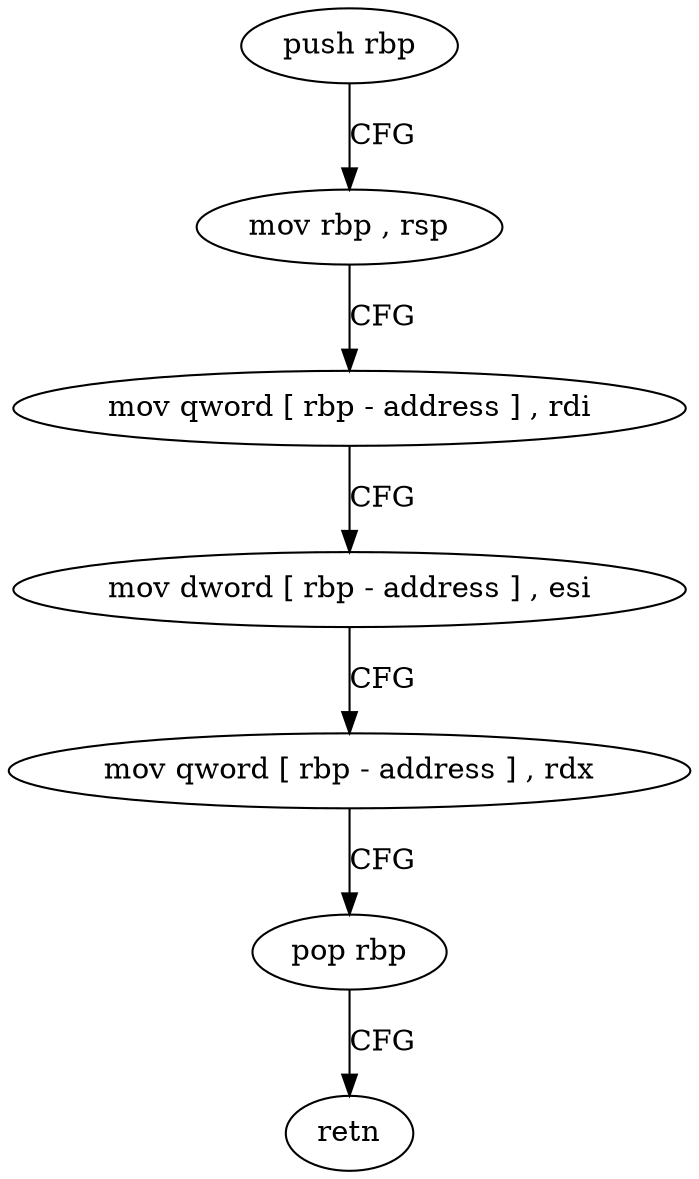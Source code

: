 digraph "func" {
"4238784" [label = "push rbp" ]
"4238785" [label = "mov rbp , rsp" ]
"4238788" [label = "mov qword [ rbp - address ] , rdi" ]
"4238792" [label = "mov dword [ rbp - address ] , esi" ]
"4238795" [label = "mov qword [ rbp - address ] , rdx" ]
"4238799" [label = "pop rbp" ]
"4238800" [label = "retn" ]
"4238784" -> "4238785" [ label = "CFG" ]
"4238785" -> "4238788" [ label = "CFG" ]
"4238788" -> "4238792" [ label = "CFG" ]
"4238792" -> "4238795" [ label = "CFG" ]
"4238795" -> "4238799" [ label = "CFG" ]
"4238799" -> "4238800" [ label = "CFG" ]
}
